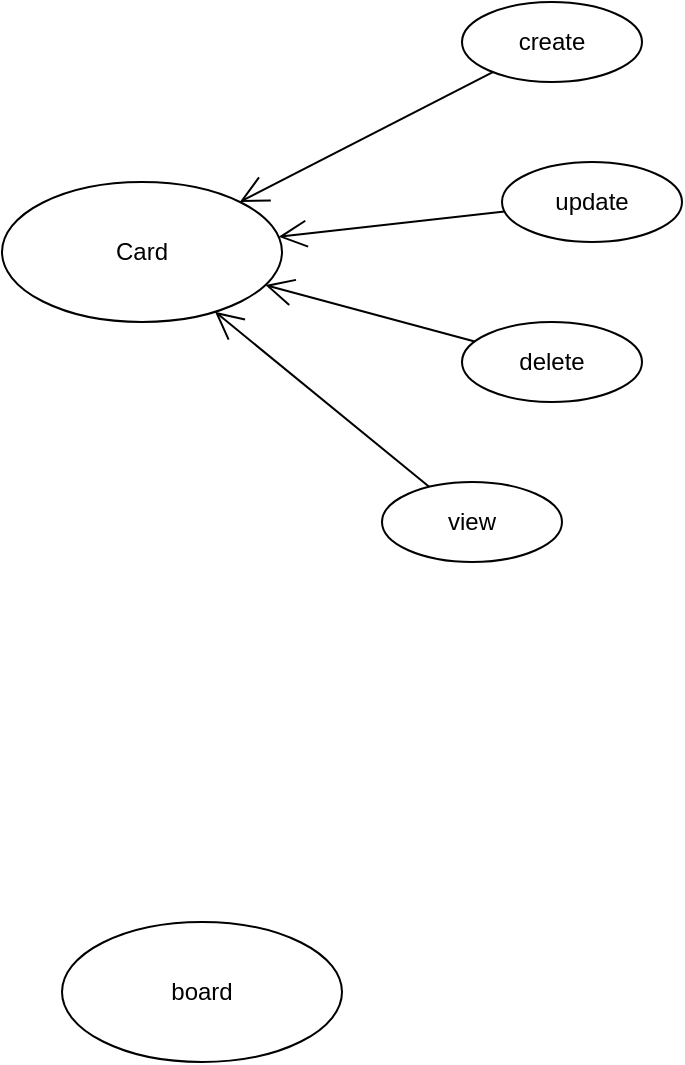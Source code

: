 <mxfile version="13.5.9" type="github">
  <diagram id="MPJT4lrM8RBFGehcGzrI" name="第 1 页">
    <mxGraphModel dx="1422" dy="805" grid="1" gridSize="10" guides="1" tooltips="1" connect="1" arrows="1" fold="1" page="1" pageScale="1" pageWidth="827" pageHeight="1169" math="0" shadow="0">
      <root>
        <mxCell id="0" />
        <mxCell id="1" parent="0" />
        <mxCell id="D558ar1qQZn3TUELk2UQ-4" value="Card" style="ellipse;whiteSpace=wrap;html=1;" vertex="1" parent="1">
          <mxGeometry x="60" y="290" width="140" height="70" as="geometry" />
        </mxCell>
        <mxCell id="D558ar1qQZn3TUELk2UQ-5" value="board" style="ellipse;whiteSpace=wrap;html=1;" vertex="1" parent="1">
          <mxGeometry x="90" y="660" width="140" height="70" as="geometry" />
        </mxCell>
        <mxCell id="D558ar1qQZn3TUELk2UQ-6" value="create" style="ellipse;whiteSpace=wrap;html=1;" vertex="1" parent="1">
          <mxGeometry x="290" y="200" width="90" height="40" as="geometry" />
        </mxCell>
        <mxCell id="D558ar1qQZn3TUELk2UQ-7" value="update" style="ellipse;whiteSpace=wrap;html=1;" vertex="1" parent="1">
          <mxGeometry x="310" y="280" width="90" height="40" as="geometry" />
        </mxCell>
        <mxCell id="D558ar1qQZn3TUELk2UQ-9" value="delete" style="ellipse;whiteSpace=wrap;html=1;" vertex="1" parent="1">
          <mxGeometry x="290" y="360" width="90" height="40" as="geometry" />
        </mxCell>
        <mxCell id="D558ar1qQZn3TUELk2UQ-11" value="view" style="ellipse;whiteSpace=wrap;html=1;" vertex="1" parent="1">
          <mxGeometry x="250" y="440" width="90" height="40" as="geometry" />
        </mxCell>
        <mxCell id="D558ar1qQZn3TUELk2UQ-12" value="" style="endArrow=open;endFill=1;endSize=12;html=1;" edge="1" parent="1" source="D558ar1qQZn3TUELk2UQ-9" target="D558ar1qQZn3TUELk2UQ-4">
          <mxGeometry width="160" relative="1" as="geometry">
            <mxPoint x="330" y="410" as="sourcePoint" />
            <mxPoint x="490" y="410" as="targetPoint" />
          </mxGeometry>
        </mxCell>
        <mxCell id="D558ar1qQZn3TUELk2UQ-13" value="" style="endArrow=open;endFill=1;endSize=12;html=1;" edge="1" parent="1" source="D558ar1qQZn3TUELk2UQ-11" target="D558ar1qQZn3TUELk2UQ-4">
          <mxGeometry width="160" relative="1" as="geometry">
            <mxPoint x="330" y="410" as="sourcePoint" />
            <mxPoint x="490" y="410" as="targetPoint" />
          </mxGeometry>
        </mxCell>
        <mxCell id="D558ar1qQZn3TUELk2UQ-14" value="" style="endArrow=open;endFill=1;endSize=12;html=1;" edge="1" parent="1" source="D558ar1qQZn3TUELk2UQ-7" target="D558ar1qQZn3TUELk2UQ-4">
          <mxGeometry width="160" relative="1" as="geometry">
            <mxPoint x="330" y="410" as="sourcePoint" />
            <mxPoint x="490" y="410" as="targetPoint" />
          </mxGeometry>
        </mxCell>
        <mxCell id="D558ar1qQZn3TUELk2UQ-15" value="" style="endArrow=open;endFill=1;endSize=12;html=1;" edge="1" parent="1" source="D558ar1qQZn3TUELk2UQ-6" target="D558ar1qQZn3TUELk2UQ-4">
          <mxGeometry width="160" relative="1" as="geometry">
            <mxPoint x="330" y="410" as="sourcePoint" />
            <mxPoint x="490" y="410" as="targetPoint" />
          </mxGeometry>
        </mxCell>
      </root>
    </mxGraphModel>
  </diagram>
</mxfile>
